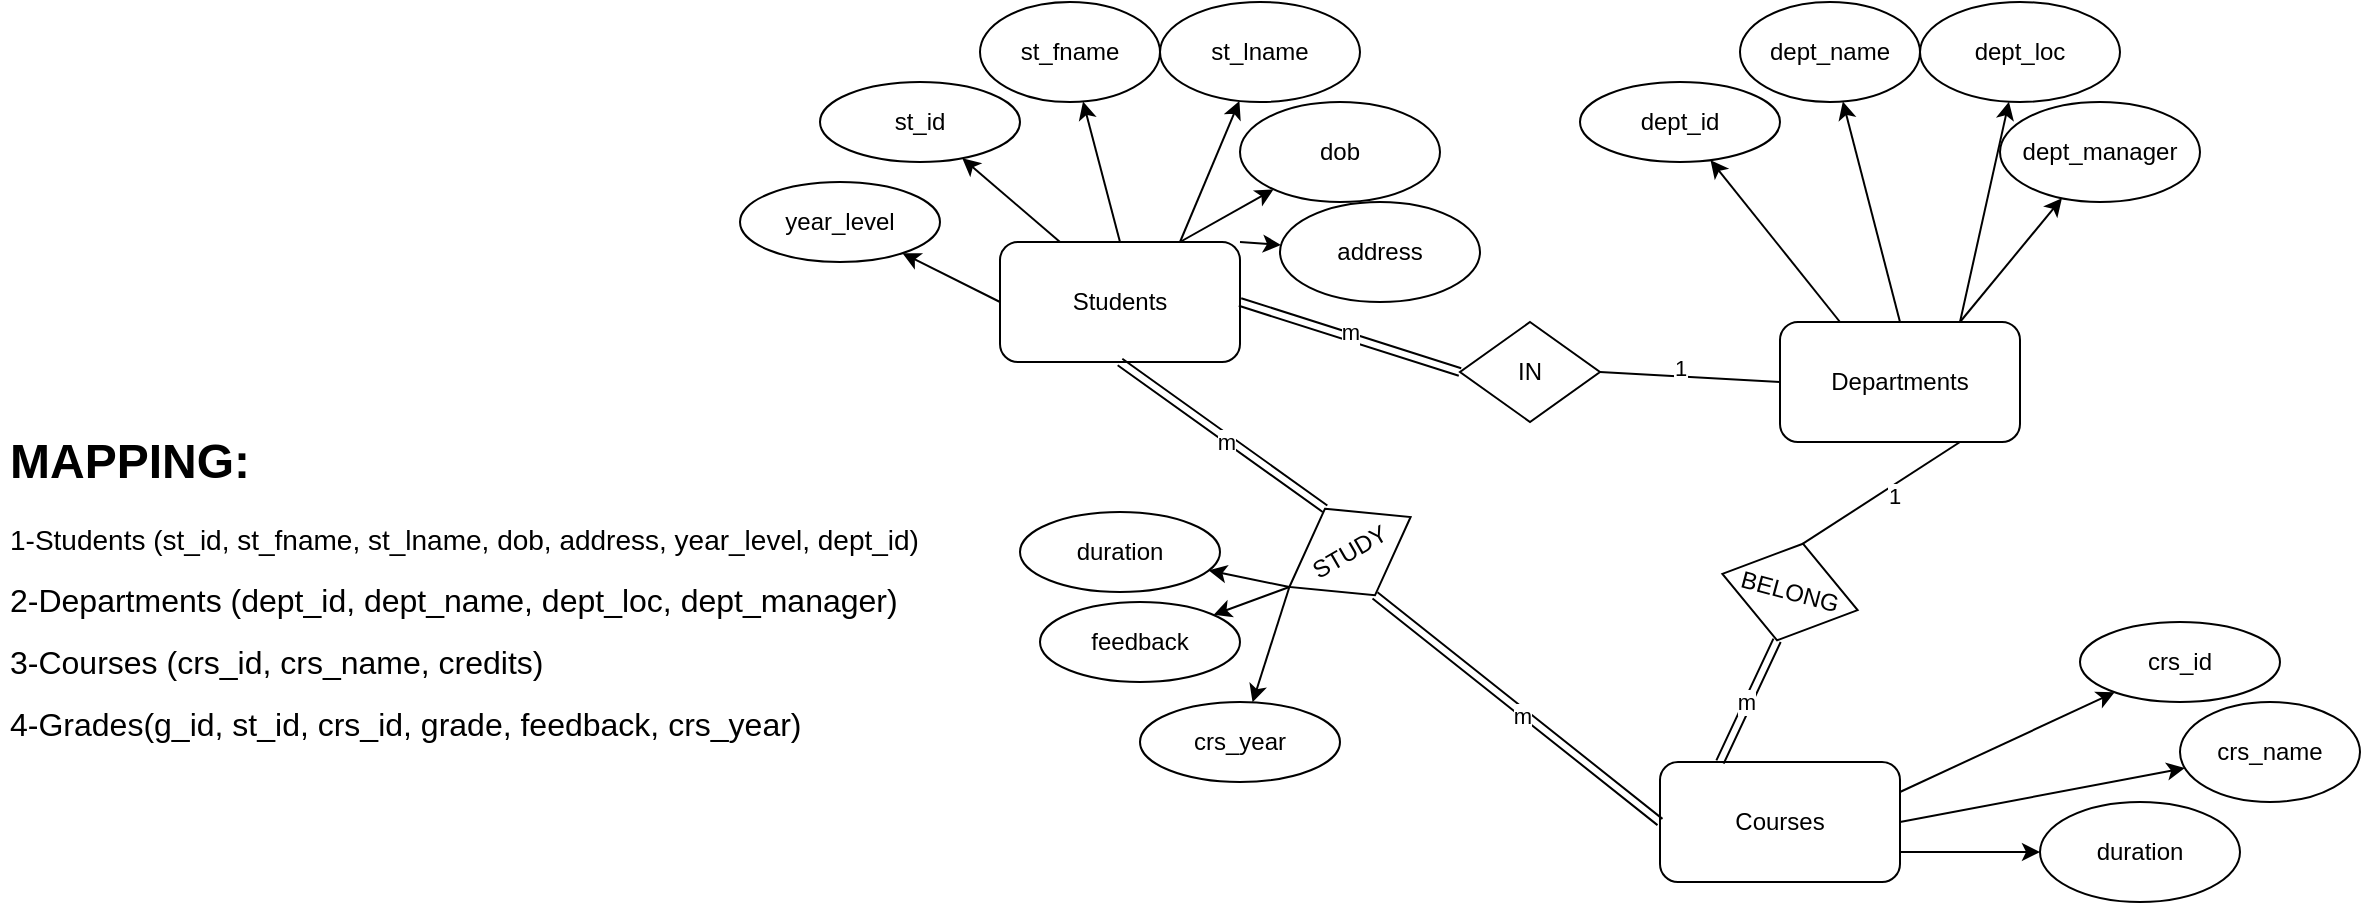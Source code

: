 <mxfile version="22.0.2" type="device">
  <diagram name="Page-1" id="CWZUwF4GyPiMZs75Up97">
    <mxGraphModel dx="2368" dy="731" grid="1" gridSize="10" guides="1" tooltips="1" connect="1" arrows="1" fold="1" page="1" pageScale="1" pageWidth="850" pageHeight="1100" math="0" shadow="0">
      <root>
        <mxCell id="0" />
        <mxCell id="1" parent="0" />
        <mxCell id="Jw7tVjg1MiCgGyjcP3ik-1" value="Students" style="rounded=1;whiteSpace=wrap;html=1;" parent="1" vertex="1">
          <mxGeometry x="200" y="120" width="120" height="60" as="geometry" />
        </mxCell>
        <mxCell id="Jw7tVjg1MiCgGyjcP3ik-2" value="" style="endArrow=classic;html=1;rounded=0;exitX=0.25;exitY=0;exitDx=0;exitDy=0;" parent="1" source="Jw7tVjg1MiCgGyjcP3ik-1" target="Jw7tVjg1MiCgGyjcP3ik-3" edge="1">
          <mxGeometry width="50" height="50" relative="1" as="geometry">
            <mxPoint x="400" y="340" as="sourcePoint" />
            <mxPoint x="110" y="80" as="targetPoint" />
          </mxGeometry>
        </mxCell>
        <mxCell id="Jw7tVjg1MiCgGyjcP3ik-3" value="st_id" style="ellipse;whiteSpace=wrap;html=1;" parent="1" vertex="1">
          <mxGeometry x="110" y="40" width="100" height="40" as="geometry" />
        </mxCell>
        <mxCell id="Jw7tVjg1MiCgGyjcP3ik-4" value="" style="endArrow=classic;html=1;rounded=0;exitX=0.5;exitY=0;exitDx=0;exitDy=0;" parent="1" source="Jw7tVjg1MiCgGyjcP3ik-1" target="Jw7tVjg1MiCgGyjcP3ik-5" edge="1">
          <mxGeometry width="50" height="50" relative="1" as="geometry">
            <mxPoint x="390" y="90" as="sourcePoint" />
            <mxPoint x="270" y="50" as="targetPoint" />
          </mxGeometry>
        </mxCell>
        <mxCell id="Jw7tVjg1MiCgGyjcP3ik-5" value="st_fname" style="ellipse;whiteSpace=wrap;html=1;" parent="1" vertex="1">
          <mxGeometry x="190" width="90" height="50" as="geometry" />
        </mxCell>
        <mxCell id="Jw7tVjg1MiCgGyjcP3ik-6" value="" style="endArrow=classic;html=1;rounded=0;exitX=0.75;exitY=0;exitDx=0;exitDy=0;" parent="1" source="Jw7tVjg1MiCgGyjcP3ik-1" target="Jw7tVjg1MiCgGyjcP3ik-7" edge="1">
          <mxGeometry width="50" height="50" relative="1" as="geometry">
            <mxPoint x="560" y="90" as="sourcePoint" />
            <mxPoint x="440" y="50" as="targetPoint" />
          </mxGeometry>
        </mxCell>
        <mxCell id="Jw7tVjg1MiCgGyjcP3ik-7" value="st_lname" style="ellipse;whiteSpace=wrap;html=1;" parent="1" vertex="1">
          <mxGeometry x="280" width="100" height="50" as="geometry" />
        </mxCell>
        <mxCell id="Jw7tVjg1MiCgGyjcP3ik-8" value="" style="endArrow=classic;html=1;rounded=0;exitX=0.75;exitY=0;exitDx=0;exitDy=0;" parent="1" source="Jw7tVjg1MiCgGyjcP3ik-1" target="Jw7tVjg1MiCgGyjcP3ik-9" edge="1">
          <mxGeometry width="50" height="50" relative="1" as="geometry">
            <mxPoint x="580" y="190" as="sourcePoint" />
            <mxPoint x="460" y="150" as="targetPoint" />
          </mxGeometry>
        </mxCell>
        <mxCell id="Jw7tVjg1MiCgGyjcP3ik-9" value="dob" style="ellipse;whiteSpace=wrap;html=1;" parent="1" vertex="1">
          <mxGeometry x="320" y="50" width="100" height="50" as="geometry" />
        </mxCell>
        <mxCell id="Jw7tVjg1MiCgGyjcP3ik-12" value="" style="endArrow=classic;html=1;rounded=0;exitX=1;exitY=0;exitDx=0;exitDy=0;" parent="1" source="Jw7tVjg1MiCgGyjcP3ik-1" target="Jw7tVjg1MiCgGyjcP3ik-13" edge="1">
          <mxGeometry width="50" height="50" relative="1" as="geometry">
            <mxPoint x="220" y="160" as="sourcePoint" />
            <mxPoint x="100" y="120" as="targetPoint" />
          </mxGeometry>
        </mxCell>
        <mxCell id="Jw7tVjg1MiCgGyjcP3ik-13" value="address" style="ellipse;whiteSpace=wrap;html=1;" parent="1" vertex="1">
          <mxGeometry x="340" y="100" width="100" height="50" as="geometry" />
        </mxCell>
        <mxCell id="Jw7tVjg1MiCgGyjcP3ik-25" value="Departments" style="rounded=1;whiteSpace=wrap;html=1;" parent="1" vertex="1">
          <mxGeometry x="590" y="160" width="120" height="60" as="geometry" />
        </mxCell>
        <mxCell id="Jw7tVjg1MiCgGyjcP3ik-26" value="" style="endArrow=classic;html=1;rounded=0;exitX=0.25;exitY=0;exitDx=0;exitDy=0;" parent="1" source="Jw7tVjg1MiCgGyjcP3ik-25" target="Jw7tVjg1MiCgGyjcP3ik-27" edge="1">
          <mxGeometry width="50" height="50" relative="1" as="geometry">
            <mxPoint x="780" y="340" as="sourcePoint" />
            <mxPoint x="490" y="80" as="targetPoint" />
          </mxGeometry>
        </mxCell>
        <mxCell id="Jw7tVjg1MiCgGyjcP3ik-27" value="dept_id" style="ellipse;whiteSpace=wrap;html=1;" parent="1" vertex="1">
          <mxGeometry x="490" y="40" width="100" height="40" as="geometry" />
        </mxCell>
        <mxCell id="Jw7tVjg1MiCgGyjcP3ik-28" value="" style="endArrow=classic;html=1;rounded=0;exitX=0.5;exitY=0;exitDx=0;exitDy=0;" parent="1" source="Jw7tVjg1MiCgGyjcP3ik-25" target="Jw7tVjg1MiCgGyjcP3ik-29" edge="1">
          <mxGeometry width="50" height="50" relative="1" as="geometry">
            <mxPoint x="770" y="90" as="sourcePoint" />
            <mxPoint x="650" y="50" as="targetPoint" />
          </mxGeometry>
        </mxCell>
        <mxCell id="Jw7tVjg1MiCgGyjcP3ik-29" value="dept_name" style="ellipse;whiteSpace=wrap;html=1;" parent="1" vertex="1">
          <mxGeometry x="570" width="90" height="50" as="geometry" />
        </mxCell>
        <mxCell id="Jw7tVjg1MiCgGyjcP3ik-30" value="" style="endArrow=classic;html=1;rounded=0;exitX=0.75;exitY=0;exitDx=0;exitDy=0;" parent="1" source="Jw7tVjg1MiCgGyjcP3ik-25" target="Jw7tVjg1MiCgGyjcP3ik-31" edge="1">
          <mxGeometry width="50" height="50" relative="1" as="geometry">
            <mxPoint x="940" y="90" as="sourcePoint" />
            <mxPoint x="820" y="50" as="targetPoint" />
          </mxGeometry>
        </mxCell>
        <mxCell id="Jw7tVjg1MiCgGyjcP3ik-31" value="dept_loc" style="ellipse;whiteSpace=wrap;html=1;" parent="1" vertex="1">
          <mxGeometry x="660" width="100" height="50" as="geometry" />
        </mxCell>
        <mxCell id="Jw7tVjg1MiCgGyjcP3ik-32" value="" style="endArrow=classic;html=1;rounded=0;exitX=0.75;exitY=0;exitDx=0;exitDy=0;" parent="1" source="Jw7tVjg1MiCgGyjcP3ik-25" target="Jw7tVjg1MiCgGyjcP3ik-33" edge="1">
          <mxGeometry width="50" height="50" relative="1" as="geometry">
            <mxPoint x="960" y="190" as="sourcePoint" />
            <mxPoint x="840" y="150" as="targetPoint" />
          </mxGeometry>
        </mxCell>
        <mxCell id="Jw7tVjg1MiCgGyjcP3ik-33" value="dept_manager" style="ellipse;whiteSpace=wrap;html=1;" parent="1" vertex="1">
          <mxGeometry x="700" y="50" width="100" height="50" as="geometry" />
        </mxCell>
        <mxCell id="Jw7tVjg1MiCgGyjcP3ik-36" value="Courses" style="rounded=1;whiteSpace=wrap;html=1;" parent="1" vertex="1">
          <mxGeometry x="530" y="380" width="120" height="60" as="geometry" />
        </mxCell>
        <mxCell id="Jw7tVjg1MiCgGyjcP3ik-37" value="" style="endArrow=classic;html=1;rounded=0;exitX=1;exitY=0.25;exitDx=0;exitDy=0;" parent="1" source="Jw7tVjg1MiCgGyjcP3ik-36" target="Jw7tVjg1MiCgGyjcP3ik-38" edge="1">
          <mxGeometry width="50" height="50" relative="1" as="geometry">
            <mxPoint x="730" y="590" as="sourcePoint" />
            <mxPoint x="440" y="330" as="targetPoint" />
          </mxGeometry>
        </mxCell>
        <mxCell id="Jw7tVjg1MiCgGyjcP3ik-38" value="crs_id" style="ellipse;whiteSpace=wrap;html=1;" parent="1" vertex="1">
          <mxGeometry x="740" y="310" width="100" height="40" as="geometry" />
        </mxCell>
        <mxCell id="Jw7tVjg1MiCgGyjcP3ik-39" value="" style="endArrow=classic;html=1;rounded=0;exitX=1;exitY=0.5;exitDx=0;exitDy=0;" parent="1" source="Jw7tVjg1MiCgGyjcP3ik-36" target="Jw7tVjg1MiCgGyjcP3ik-40" edge="1">
          <mxGeometry width="50" height="50" relative="1" as="geometry">
            <mxPoint x="950" y="310" as="sourcePoint" />
            <mxPoint x="830" y="270" as="targetPoint" />
          </mxGeometry>
        </mxCell>
        <mxCell id="Jw7tVjg1MiCgGyjcP3ik-40" value="crs_name" style="ellipse;whiteSpace=wrap;html=1;" parent="1" vertex="1">
          <mxGeometry x="790" y="350" width="90" height="50" as="geometry" />
        </mxCell>
        <mxCell id="Jw7tVjg1MiCgGyjcP3ik-43" value="" style="endArrow=classic;html=1;rounded=0;exitX=1;exitY=0.75;exitDx=0;exitDy=0;" parent="1" source="Jw7tVjg1MiCgGyjcP3ik-36" target="Jw7tVjg1MiCgGyjcP3ik-44" edge="1">
          <mxGeometry width="50" height="50" relative="1" as="geometry">
            <mxPoint x="910" y="440" as="sourcePoint" />
            <mxPoint x="790" y="400" as="targetPoint" />
          </mxGeometry>
        </mxCell>
        <mxCell id="Jw7tVjg1MiCgGyjcP3ik-44" value="duration" style="ellipse;whiteSpace=wrap;html=1;" parent="1" vertex="1">
          <mxGeometry x="720" y="400" width="100" height="50" as="geometry" />
        </mxCell>
        <mxCell id="Jw7tVjg1MiCgGyjcP3ik-80" value="&lt;h1&gt;MAPPING:&lt;/h1&gt;&lt;p&gt;&lt;font style=&quot;font-size: 14px;&quot;&gt;1-Students (st_id, st_fname, st_lname, dob, address, year_level, dept_id)&lt;/font&gt;&lt;/p&gt;&lt;p&gt;&lt;font size=&quot;3&quot;&gt;2-Departments (dept_id, dept_name, dept_loc, dept_manager)&lt;/font&gt;&lt;/p&gt;&lt;p&gt;&lt;font size=&quot;3&quot;&gt;3-Courses (crs_id, crs_name, credits)&lt;/font&gt;&lt;/p&gt;&lt;p&gt;&lt;font size=&quot;3&quot;&gt;4-Grades(g_id, st_id, crs_id, grade, feedback, crs_year)&lt;/font&gt;&lt;/p&gt;" style="text;html=1;strokeColor=none;fillColor=none;spacing=5;spacingTop=-20;whiteSpace=wrap;overflow=hidden;rounded=0;" parent="1" vertex="1">
          <mxGeometry x="-300" y="210" width="500" height="200" as="geometry" />
        </mxCell>
        <mxCell id="Jw7tVjg1MiCgGyjcP3ik-82" value="IN" style="rhombus;whiteSpace=wrap;html=1;" parent="1" vertex="1">
          <mxGeometry x="430" y="160" width="70" height="50" as="geometry" />
        </mxCell>
        <mxCell id="Jw7tVjg1MiCgGyjcP3ik-83" value="" style="endArrow=none;html=1;rounded=0;exitX=1;exitY=0.5;exitDx=0;exitDy=0;entryX=0;entryY=0.5;entryDx=0;entryDy=0;shape=link;" parent="1" source="Jw7tVjg1MiCgGyjcP3ik-1" target="Jw7tVjg1MiCgGyjcP3ik-82" edge="1">
          <mxGeometry width="50" height="50" relative="1" as="geometry">
            <mxPoint x="570" y="440" as="sourcePoint" />
            <mxPoint x="620" y="390" as="targetPoint" />
          </mxGeometry>
        </mxCell>
        <mxCell id="Jw7tVjg1MiCgGyjcP3ik-87" value="m" style="edgeLabel;html=1;align=center;verticalAlign=middle;resizable=0;points=[];" parent="Jw7tVjg1MiCgGyjcP3ik-83" vertex="1" connectable="0">
          <mxGeometry x="-0.029" y="2" relative="1" as="geometry">
            <mxPoint x="1" as="offset" />
          </mxGeometry>
        </mxCell>
        <mxCell id="Jw7tVjg1MiCgGyjcP3ik-84" value="" style="endArrow=none;html=1;rounded=0;exitX=1;exitY=0.5;exitDx=0;exitDy=0;entryX=0;entryY=0.5;entryDx=0;entryDy=0;" parent="1" source="Jw7tVjg1MiCgGyjcP3ik-82" target="Jw7tVjg1MiCgGyjcP3ik-25" edge="1">
          <mxGeometry width="50" height="50" relative="1" as="geometry">
            <mxPoint x="570" y="440" as="sourcePoint" />
            <mxPoint x="620" y="390" as="targetPoint" />
          </mxGeometry>
        </mxCell>
        <mxCell id="Jw7tVjg1MiCgGyjcP3ik-86" value="1" style="edgeLabel;html=1;align=center;verticalAlign=middle;resizable=0;points=[];" parent="Jw7tVjg1MiCgGyjcP3ik-84" vertex="1" connectable="0">
          <mxGeometry x="-0.1" y="5" relative="1" as="geometry">
            <mxPoint x="-1" as="offset" />
          </mxGeometry>
        </mxCell>
        <mxCell id="Jw7tVjg1MiCgGyjcP3ik-104" value="BELONG" style="rhombus;whiteSpace=wrap;html=1;rotation=15;" parent="1" vertex="1">
          <mxGeometry x="560" y="270" width="70" height="50" as="geometry" />
        </mxCell>
        <mxCell id="Jw7tVjg1MiCgGyjcP3ik-109" value="" style="endArrow=none;html=1;rounded=0;exitX=0.25;exitY=0;exitDx=0;exitDy=0;shape=link;entryX=0.5;entryY=1;entryDx=0;entryDy=0;" parent="1" source="Jw7tVjg1MiCgGyjcP3ik-36" target="Jw7tVjg1MiCgGyjcP3ik-104" edge="1">
          <mxGeometry width="50" height="50" relative="1" as="geometry">
            <mxPoint x="640" y="262.5" as="sourcePoint" />
            <mxPoint x="760" y="310" as="targetPoint" />
          </mxGeometry>
        </mxCell>
        <mxCell id="Jw7tVjg1MiCgGyjcP3ik-110" value="m" style="edgeLabel;html=1;align=center;verticalAlign=middle;resizable=0;points=[];" parent="Jw7tVjg1MiCgGyjcP3ik-109" vertex="1" connectable="0">
          <mxGeometry x="-0.029" y="2" relative="1" as="geometry">
            <mxPoint x="1" as="offset" />
          </mxGeometry>
        </mxCell>
        <mxCell id="Jw7tVjg1MiCgGyjcP3ik-111" value="" style="endArrow=none;html=1;rounded=0;exitX=0.75;exitY=1;exitDx=0;exitDy=0;entryX=0.5;entryY=0;entryDx=0;entryDy=0;" parent="1" source="Jw7tVjg1MiCgGyjcP3ik-25" target="Jw7tVjg1MiCgGyjcP3ik-104" edge="1">
          <mxGeometry width="50" height="50" relative="1" as="geometry">
            <mxPoint x="660" y="405" as="sourcePoint" />
            <mxPoint x="770" y="390" as="targetPoint" />
          </mxGeometry>
        </mxCell>
        <mxCell id="Jw7tVjg1MiCgGyjcP3ik-112" value="1" style="edgeLabel;html=1;align=center;verticalAlign=middle;resizable=0;points=[];" parent="Jw7tVjg1MiCgGyjcP3ik-111" vertex="1" connectable="0">
          <mxGeometry x="-0.1" y="5" relative="1" as="geometry">
            <mxPoint x="-1" as="offset" />
          </mxGeometry>
        </mxCell>
        <mxCell id="Jw7tVjg1MiCgGyjcP3ik-113" value="STUDY" style="rhombus;whiteSpace=wrap;html=1;rotation=-30;" parent="1" vertex="1">
          <mxGeometry x="340" y="250" width="70" height="50" as="geometry" />
        </mxCell>
        <mxCell id="Jw7tVjg1MiCgGyjcP3ik-114" value="" style="endArrow=none;html=1;rounded=0;exitX=0;exitY=0.5;exitDx=0;exitDy=0;shape=link;entryX=0.5;entryY=1;entryDx=0;entryDy=0;" parent="1" source="Jw7tVjg1MiCgGyjcP3ik-36" target="Jw7tVjg1MiCgGyjcP3ik-113" edge="1">
          <mxGeometry width="50" height="50" relative="1" as="geometry">
            <mxPoint x="570" y="390" as="sourcePoint" />
            <mxPoint x="770" y="320" as="targetPoint" />
          </mxGeometry>
        </mxCell>
        <mxCell id="Jw7tVjg1MiCgGyjcP3ik-115" value="m" style="edgeLabel;html=1;align=center;verticalAlign=middle;resizable=0;points=[];" parent="Jw7tVjg1MiCgGyjcP3ik-114" vertex="1" connectable="0">
          <mxGeometry x="-0.029" y="2" relative="1" as="geometry">
            <mxPoint x="1" as="offset" />
          </mxGeometry>
        </mxCell>
        <mxCell id="Jw7tVjg1MiCgGyjcP3ik-119" value="" style="endArrow=none;html=1;rounded=0;exitX=0.5;exitY=0;exitDx=0;exitDy=0;shape=link;entryX=0.5;entryY=1;entryDx=0;entryDy=0;" parent="1" source="Jw7tVjg1MiCgGyjcP3ik-113" target="Jw7tVjg1MiCgGyjcP3ik-1" edge="1">
          <mxGeometry width="50" height="50" relative="1" as="geometry">
            <mxPoint x="540" y="420" as="sourcePoint" />
            <mxPoint x="398" y="307" as="targetPoint" />
          </mxGeometry>
        </mxCell>
        <mxCell id="Jw7tVjg1MiCgGyjcP3ik-120" value="m" style="edgeLabel;html=1;align=center;verticalAlign=middle;resizable=0;points=[];" parent="Jw7tVjg1MiCgGyjcP3ik-119" vertex="1" connectable="0">
          <mxGeometry x="-0.029" y="2" relative="1" as="geometry">
            <mxPoint x="1" as="offset" />
          </mxGeometry>
        </mxCell>
        <mxCell id="Jw7tVjg1MiCgGyjcP3ik-124" value="" style="endArrow=classic;html=1;rounded=0;exitX=0;exitY=0.5;exitDx=0;exitDy=0;" parent="1" source="Jw7tVjg1MiCgGyjcP3ik-113" target="Jw7tVjg1MiCgGyjcP3ik-125" edge="1">
          <mxGeometry width="50" height="50" relative="1" as="geometry">
            <mxPoint x="330" y="335" as="sourcePoint" />
            <mxPoint x="210" y="295" as="targetPoint" />
          </mxGeometry>
        </mxCell>
        <mxCell id="Jw7tVjg1MiCgGyjcP3ik-125" value="duration" style="ellipse;whiteSpace=wrap;html=1;" parent="1" vertex="1">
          <mxGeometry x="210" y="255" width="100" height="40" as="geometry" />
        </mxCell>
        <mxCell id="Jw7tVjg1MiCgGyjcP3ik-126" value="" style="endArrow=classic;html=1;rounded=0;exitX=0;exitY=0.5;exitDx=0;exitDy=0;" parent="1" source="Jw7tVjg1MiCgGyjcP3ik-113" target="Jw7tVjg1MiCgGyjcP3ik-127" edge="1">
          <mxGeometry width="50" height="50" relative="1" as="geometry">
            <mxPoint x="340" y="380" as="sourcePoint" />
            <mxPoint x="220" y="340" as="targetPoint" />
          </mxGeometry>
        </mxCell>
        <mxCell id="Jw7tVjg1MiCgGyjcP3ik-127" value="feedback" style="ellipse;whiteSpace=wrap;html=1;" parent="1" vertex="1">
          <mxGeometry x="220" y="300" width="100" height="40" as="geometry" />
        </mxCell>
        <mxCell id="3TEkLoQ4po83Ln8rDQLP-1" value="" style="endArrow=classic;html=1;rounded=0;exitX=0;exitY=0.5;exitDx=0;exitDy=0;" parent="1" source="Jw7tVjg1MiCgGyjcP3ik-1" target="3TEkLoQ4po83Ln8rDQLP-2" edge="1">
          <mxGeometry width="50" height="50" relative="1" as="geometry">
            <mxPoint x="190" y="170" as="sourcePoint" />
            <mxPoint x="70" y="130" as="targetPoint" />
          </mxGeometry>
        </mxCell>
        <mxCell id="3TEkLoQ4po83Ln8rDQLP-2" value="year_level" style="ellipse;whiteSpace=wrap;html=1;" parent="1" vertex="1">
          <mxGeometry x="70" y="90" width="100" height="40" as="geometry" />
        </mxCell>
        <mxCell id="3TEkLoQ4po83Ln8rDQLP-3" value="" style="endArrow=classic;html=1;rounded=0;exitX=0;exitY=0.5;exitDx=0;exitDy=0;" parent="1" source="Jw7tVjg1MiCgGyjcP3ik-113" target="3TEkLoQ4po83Ln8rDQLP-4" edge="1">
          <mxGeometry width="50" height="50" relative="1" as="geometry">
            <mxPoint x="240" y="450" as="sourcePoint" />
            <mxPoint x="270" y="390" as="targetPoint" />
          </mxGeometry>
        </mxCell>
        <mxCell id="3TEkLoQ4po83Ln8rDQLP-4" value="crs_year" style="ellipse;whiteSpace=wrap;html=1;" parent="1" vertex="1">
          <mxGeometry x="270" y="350" width="100" height="40" as="geometry" />
        </mxCell>
      </root>
    </mxGraphModel>
  </diagram>
</mxfile>
